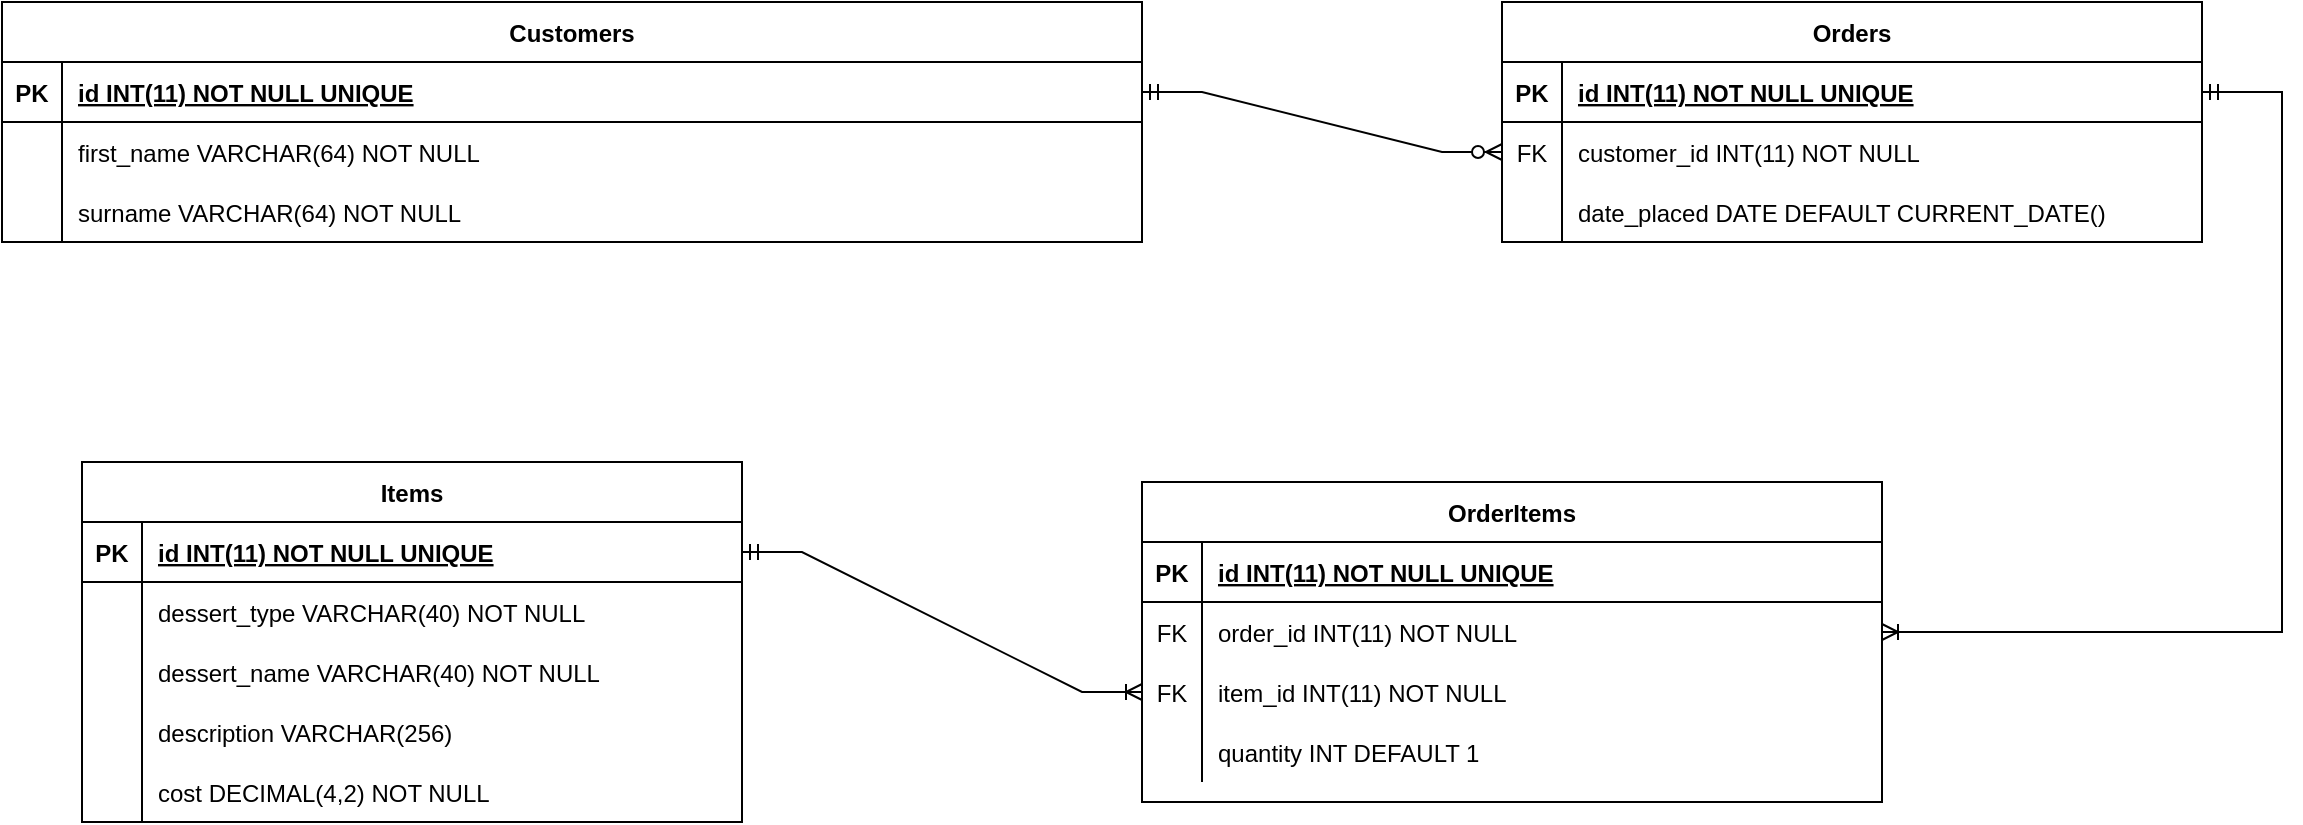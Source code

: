 <mxfile version="17.2.4" type="device"><diagram id="R2lEEEUBdFMjLlhIrx00" name="Page-1"><mxGraphModel dx="2512" dy="882" grid="1" gridSize="10" guides="1" tooltips="1" connect="1" arrows="1" fold="1" page="1" pageScale="1" pageWidth="850" pageHeight="1100" math="0" shadow="0" extFonts="Permanent Marker^https://fonts.googleapis.com/css?family=Permanent+Marker"><root><mxCell id="0"/><mxCell id="1" parent="0"/><mxCell id="C-vyLk0tnHw3VtMMgP7b-23" value="Customers" style="shape=table;startSize=30;container=1;collapsible=1;childLayout=tableLayout;fixedRows=1;rowLines=0;fontStyle=1;align=center;resizeLast=1;" parent="1" vertex="1"><mxGeometry x="-400" y="80" width="570" height="120" as="geometry"/></mxCell><mxCell id="C-vyLk0tnHw3VtMMgP7b-24" value="" style="shape=partialRectangle;collapsible=0;dropTarget=0;pointerEvents=0;fillColor=none;points=[[0,0.5],[1,0.5]];portConstraint=eastwest;top=0;left=0;right=0;bottom=1;" parent="C-vyLk0tnHw3VtMMgP7b-23" vertex="1"><mxGeometry y="30" width="570" height="30" as="geometry"/></mxCell><mxCell id="C-vyLk0tnHw3VtMMgP7b-25" value="PK" style="shape=partialRectangle;overflow=hidden;connectable=0;fillColor=none;top=0;left=0;bottom=0;right=0;fontStyle=1;" parent="C-vyLk0tnHw3VtMMgP7b-24" vertex="1"><mxGeometry width="30" height="30" as="geometry"><mxRectangle width="30" height="30" as="alternateBounds"/></mxGeometry></mxCell><mxCell id="C-vyLk0tnHw3VtMMgP7b-26" value="id INT(11) NOT NULL UNIQUE" style="shape=partialRectangle;overflow=hidden;connectable=0;fillColor=none;top=0;left=0;bottom=0;right=0;align=left;spacingLeft=6;fontStyle=5;" parent="C-vyLk0tnHw3VtMMgP7b-24" vertex="1"><mxGeometry x="30" width="540" height="30" as="geometry"><mxRectangle width="540" height="30" as="alternateBounds"/></mxGeometry></mxCell><mxCell id="C-vyLk0tnHw3VtMMgP7b-27" value="" style="shape=partialRectangle;collapsible=0;dropTarget=0;pointerEvents=0;fillColor=none;points=[[0,0.5],[1,0.5]];portConstraint=eastwest;top=0;left=0;right=0;bottom=0;" parent="C-vyLk0tnHw3VtMMgP7b-23" vertex="1"><mxGeometry y="60" width="570" height="30" as="geometry"/></mxCell><mxCell id="C-vyLk0tnHw3VtMMgP7b-28" value="" style="shape=partialRectangle;overflow=hidden;connectable=0;fillColor=none;top=0;left=0;bottom=0;right=0;" parent="C-vyLk0tnHw3VtMMgP7b-27" vertex="1"><mxGeometry width="30" height="30" as="geometry"><mxRectangle width="30" height="30" as="alternateBounds"/></mxGeometry></mxCell><mxCell id="C-vyLk0tnHw3VtMMgP7b-29" value="first_name VARCHAR(64) NOT NULL" style="shape=partialRectangle;overflow=hidden;connectable=0;fillColor=none;top=0;left=0;bottom=0;right=0;align=left;spacingLeft=6;" parent="C-vyLk0tnHw3VtMMgP7b-27" vertex="1"><mxGeometry x="30" width="540" height="30" as="geometry"><mxRectangle width="540" height="30" as="alternateBounds"/></mxGeometry></mxCell><mxCell id="MfN4ZPJuTMIVRKusEg04-1" style="shape=partialRectangle;collapsible=0;dropTarget=0;pointerEvents=0;fillColor=none;points=[[0,0.5],[1,0.5]];portConstraint=eastwest;top=0;left=0;right=0;bottom=0;" vertex="1" parent="C-vyLk0tnHw3VtMMgP7b-23"><mxGeometry y="90" width="570" height="30" as="geometry"/></mxCell><mxCell id="MfN4ZPJuTMIVRKusEg04-2" style="shape=partialRectangle;overflow=hidden;connectable=0;fillColor=none;top=0;left=0;bottom=0;right=0;" vertex="1" parent="MfN4ZPJuTMIVRKusEg04-1"><mxGeometry width="30" height="30" as="geometry"><mxRectangle width="30" height="30" as="alternateBounds"/></mxGeometry></mxCell><mxCell id="MfN4ZPJuTMIVRKusEg04-3" value="surname VARCHAR(64) NOT NULL" style="shape=partialRectangle;overflow=hidden;connectable=0;fillColor=none;top=0;left=0;bottom=0;right=0;align=left;spacingLeft=6;" vertex="1" parent="MfN4ZPJuTMIVRKusEg04-1"><mxGeometry x="30" width="540" height="30" as="geometry"><mxRectangle width="540" height="30" as="alternateBounds"/></mxGeometry></mxCell><mxCell id="MfN4ZPJuTMIVRKusEg04-4" value="Items" style="shape=table;startSize=30;container=1;collapsible=1;childLayout=tableLayout;fixedRows=1;rowLines=0;fontStyle=1;align=center;resizeLast=1;" vertex="1" parent="1"><mxGeometry x="-360" y="310" width="330" height="180" as="geometry"/></mxCell><mxCell id="MfN4ZPJuTMIVRKusEg04-5" value="" style="shape=tableRow;horizontal=0;startSize=0;swimlaneHead=0;swimlaneBody=0;fillColor=none;collapsible=0;dropTarget=0;points=[[0,0.5],[1,0.5]];portConstraint=eastwest;top=0;left=0;right=0;bottom=1;" vertex="1" parent="MfN4ZPJuTMIVRKusEg04-4"><mxGeometry y="30" width="330" height="30" as="geometry"/></mxCell><mxCell id="MfN4ZPJuTMIVRKusEg04-6" value="PK" style="shape=partialRectangle;connectable=0;fillColor=none;top=0;left=0;bottom=0;right=0;fontStyle=1;overflow=hidden;" vertex="1" parent="MfN4ZPJuTMIVRKusEg04-5"><mxGeometry width="30" height="30" as="geometry"><mxRectangle width="30" height="30" as="alternateBounds"/></mxGeometry></mxCell><mxCell id="MfN4ZPJuTMIVRKusEg04-7" value="id INT(11) NOT NULL UNIQUE" style="shape=partialRectangle;connectable=0;fillColor=none;top=0;left=0;bottom=0;right=0;align=left;spacingLeft=6;fontStyle=5;overflow=hidden;" vertex="1" parent="MfN4ZPJuTMIVRKusEg04-5"><mxGeometry x="30" width="300" height="30" as="geometry"><mxRectangle width="300" height="30" as="alternateBounds"/></mxGeometry></mxCell><mxCell id="MfN4ZPJuTMIVRKusEg04-8" value="" style="shape=tableRow;horizontal=0;startSize=0;swimlaneHead=0;swimlaneBody=0;fillColor=none;collapsible=0;dropTarget=0;points=[[0,0.5],[1,0.5]];portConstraint=eastwest;top=0;left=0;right=0;bottom=0;" vertex="1" parent="MfN4ZPJuTMIVRKusEg04-4"><mxGeometry y="60" width="330" height="30" as="geometry"/></mxCell><mxCell id="MfN4ZPJuTMIVRKusEg04-9" value="" style="shape=partialRectangle;connectable=0;fillColor=none;top=0;left=0;bottom=0;right=0;editable=1;overflow=hidden;" vertex="1" parent="MfN4ZPJuTMIVRKusEg04-8"><mxGeometry width="30" height="30" as="geometry"><mxRectangle width="30" height="30" as="alternateBounds"/></mxGeometry></mxCell><mxCell id="MfN4ZPJuTMIVRKusEg04-10" value="dessert_type VARCHAR(40) NOT NULL" style="shape=partialRectangle;connectable=0;fillColor=none;top=0;left=0;bottom=0;right=0;align=left;spacingLeft=6;overflow=hidden;" vertex="1" parent="MfN4ZPJuTMIVRKusEg04-8"><mxGeometry x="30" width="300" height="30" as="geometry"><mxRectangle width="300" height="30" as="alternateBounds"/></mxGeometry></mxCell><mxCell id="MfN4ZPJuTMIVRKusEg04-11" value="" style="shape=tableRow;horizontal=0;startSize=0;swimlaneHead=0;swimlaneBody=0;fillColor=none;collapsible=0;dropTarget=0;points=[[0,0.5],[1,0.5]];portConstraint=eastwest;top=0;left=0;right=0;bottom=0;" vertex="1" parent="MfN4ZPJuTMIVRKusEg04-4"><mxGeometry y="90" width="330" height="30" as="geometry"/></mxCell><mxCell id="MfN4ZPJuTMIVRKusEg04-12" value="" style="shape=partialRectangle;connectable=0;fillColor=none;top=0;left=0;bottom=0;right=0;editable=1;overflow=hidden;" vertex="1" parent="MfN4ZPJuTMIVRKusEg04-11"><mxGeometry width="30" height="30" as="geometry"><mxRectangle width="30" height="30" as="alternateBounds"/></mxGeometry></mxCell><mxCell id="MfN4ZPJuTMIVRKusEg04-13" value="dessert_name VARCHAR(40) NOT NULL" style="shape=partialRectangle;connectable=0;fillColor=none;top=0;left=0;bottom=0;right=0;align=left;spacingLeft=6;overflow=hidden;" vertex="1" parent="MfN4ZPJuTMIVRKusEg04-11"><mxGeometry x="30" width="300" height="30" as="geometry"><mxRectangle width="300" height="30" as="alternateBounds"/></mxGeometry></mxCell><mxCell id="MfN4ZPJuTMIVRKusEg04-17" style="shape=tableRow;horizontal=0;startSize=0;swimlaneHead=0;swimlaneBody=0;fillColor=none;collapsible=0;dropTarget=0;points=[[0,0.5],[1,0.5]];portConstraint=eastwest;top=0;left=0;right=0;bottom=0;" vertex="1" parent="MfN4ZPJuTMIVRKusEg04-4"><mxGeometry y="120" width="330" height="30" as="geometry"/></mxCell><mxCell id="MfN4ZPJuTMIVRKusEg04-18" style="shape=partialRectangle;connectable=0;fillColor=none;top=0;left=0;bottom=0;right=0;editable=1;overflow=hidden;" vertex="1" parent="MfN4ZPJuTMIVRKusEg04-17"><mxGeometry width="30" height="30" as="geometry"><mxRectangle width="30" height="30" as="alternateBounds"/></mxGeometry></mxCell><mxCell id="MfN4ZPJuTMIVRKusEg04-19" value="description VARCHAR(256)" style="shape=partialRectangle;connectable=0;fillColor=none;top=0;left=0;bottom=0;right=0;align=left;spacingLeft=6;overflow=hidden;" vertex="1" parent="MfN4ZPJuTMIVRKusEg04-17"><mxGeometry x="30" width="300" height="30" as="geometry"><mxRectangle width="300" height="30" as="alternateBounds"/></mxGeometry></mxCell><mxCell id="MfN4ZPJuTMIVRKusEg04-14" value="" style="shape=tableRow;horizontal=0;startSize=0;swimlaneHead=0;swimlaneBody=0;fillColor=none;collapsible=0;dropTarget=0;points=[[0,0.5],[1,0.5]];portConstraint=eastwest;top=0;left=0;right=0;bottom=0;" vertex="1" parent="MfN4ZPJuTMIVRKusEg04-4"><mxGeometry y="150" width="330" height="30" as="geometry"/></mxCell><mxCell id="MfN4ZPJuTMIVRKusEg04-15" value="" style="shape=partialRectangle;connectable=0;fillColor=none;top=0;left=0;bottom=0;right=0;editable=1;overflow=hidden;" vertex="1" parent="MfN4ZPJuTMIVRKusEg04-14"><mxGeometry width="30" height="30" as="geometry"><mxRectangle width="30" height="30" as="alternateBounds"/></mxGeometry></mxCell><mxCell id="MfN4ZPJuTMIVRKusEg04-16" value="cost DECIMAL(4,2) NOT NULL" style="shape=partialRectangle;connectable=0;fillColor=none;top=0;left=0;bottom=0;right=0;align=left;spacingLeft=6;overflow=hidden;" vertex="1" parent="MfN4ZPJuTMIVRKusEg04-14"><mxGeometry x="30" width="300" height="30" as="geometry"><mxRectangle width="300" height="30" as="alternateBounds"/></mxGeometry></mxCell><mxCell id="MfN4ZPJuTMIVRKusEg04-20" value="OrderItems" style="shape=table;startSize=30;container=1;collapsible=1;childLayout=tableLayout;fixedRows=1;rowLines=0;fontStyle=1;align=center;resizeLast=1;" vertex="1" parent="1"><mxGeometry x="170" y="320" width="370" height="160" as="geometry"/></mxCell><mxCell id="MfN4ZPJuTMIVRKusEg04-21" value="" style="shape=tableRow;horizontal=0;startSize=0;swimlaneHead=0;swimlaneBody=0;fillColor=none;collapsible=0;dropTarget=0;points=[[0,0.5],[1,0.5]];portConstraint=eastwest;top=0;left=0;right=0;bottom=1;" vertex="1" parent="MfN4ZPJuTMIVRKusEg04-20"><mxGeometry y="30" width="370" height="30" as="geometry"/></mxCell><mxCell id="MfN4ZPJuTMIVRKusEg04-22" value="PK" style="shape=partialRectangle;connectable=0;fillColor=none;top=0;left=0;bottom=0;right=0;fontStyle=1;overflow=hidden;" vertex="1" parent="MfN4ZPJuTMIVRKusEg04-21"><mxGeometry width="30" height="30" as="geometry"><mxRectangle width="30" height="30" as="alternateBounds"/></mxGeometry></mxCell><mxCell id="MfN4ZPJuTMIVRKusEg04-23" value="id INT(11) NOT NULL UNIQUE" style="shape=partialRectangle;connectable=0;fillColor=none;top=0;left=0;bottom=0;right=0;align=left;spacingLeft=6;fontStyle=5;overflow=hidden;" vertex="1" parent="MfN4ZPJuTMIVRKusEg04-21"><mxGeometry x="30" width="340" height="30" as="geometry"><mxRectangle width="340" height="30" as="alternateBounds"/></mxGeometry></mxCell><mxCell id="MfN4ZPJuTMIVRKusEg04-24" value="" style="shape=tableRow;horizontal=0;startSize=0;swimlaneHead=0;swimlaneBody=0;fillColor=none;collapsible=0;dropTarget=0;points=[[0,0.5],[1,0.5]];portConstraint=eastwest;top=0;left=0;right=0;bottom=0;" vertex="1" parent="MfN4ZPJuTMIVRKusEg04-20"><mxGeometry y="60" width="370" height="30" as="geometry"/></mxCell><mxCell id="MfN4ZPJuTMIVRKusEg04-25" value="FK" style="shape=partialRectangle;connectable=0;fillColor=none;top=0;left=0;bottom=0;right=0;editable=1;overflow=hidden;" vertex="1" parent="MfN4ZPJuTMIVRKusEg04-24"><mxGeometry width="30" height="30" as="geometry"><mxRectangle width="30" height="30" as="alternateBounds"/></mxGeometry></mxCell><mxCell id="MfN4ZPJuTMIVRKusEg04-26" value="order_id INT(11) NOT NULL" style="shape=partialRectangle;connectable=0;fillColor=none;top=0;left=0;bottom=0;right=0;align=left;spacingLeft=6;overflow=hidden;" vertex="1" parent="MfN4ZPJuTMIVRKusEg04-24"><mxGeometry x="30" width="340" height="30" as="geometry"><mxRectangle width="340" height="30" as="alternateBounds"/></mxGeometry></mxCell><mxCell id="MfN4ZPJuTMIVRKusEg04-27" value="" style="shape=tableRow;horizontal=0;startSize=0;swimlaneHead=0;swimlaneBody=0;fillColor=none;collapsible=0;dropTarget=0;points=[[0,0.5],[1,0.5]];portConstraint=eastwest;top=0;left=0;right=0;bottom=0;" vertex="1" parent="MfN4ZPJuTMIVRKusEg04-20"><mxGeometry y="90" width="370" height="30" as="geometry"/></mxCell><mxCell id="MfN4ZPJuTMIVRKusEg04-28" value="FK" style="shape=partialRectangle;connectable=0;fillColor=none;top=0;left=0;bottom=0;right=0;editable=1;overflow=hidden;" vertex="1" parent="MfN4ZPJuTMIVRKusEg04-27"><mxGeometry width="30" height="30" as="geometry"><mxRectangle width="30" height="30" as="alternateBounds"/></mxGeometry></mxCell><mxCell id="MfN4ZPJuTMIVRKusEg04-29" value="item_id INT(11) NOT NULL" style="shape=partialRectangle;connectable=0;fillColor=none;top=0;left=0;bottom=0;right=0;align=left;spacingLeft=6;overflow=hidden;" vertex="1" parent="MfN4ZPJuTMIVRKusEg04-27"><mxGeometry x="30" width="340" height="30" as="geometry"><mxRectangle width="340" height="30" as="alternateBounds"/></mxGeometry></mxCell><mxCell id="MfN4ZPJuTMIVRKusEg04-30" value="" style="shape=tableRow;horizontal=0;startSize=0;swimlaneHead=0;swimlaneBody=0;fillColor=none;collapsible=0;dropTarget=0;points=[[0,0.5],[1,0.5]];portConstraint=eastwest;top=0;left=0;right=0;bottom=0;" vertex="1" parent="MfN4ZPJuTMIVRKusEg04-20"><mxGeometry y="120" width="370" height="30" as="geometry"/></mxCell><mxCell id="MfN4ZPJuTMIVRKusEg04-31" value="" style="shape=partialRectangle;connectable=0;fillColor=none;top=0;left=0;bottom=0;right=0;editable=1;overflow=hidden;" vertex="1" parent="MfN4ZPJuTMIVRKusEg04-30"><mxGeometry width="30" height="30" as="geometry"><mxRectangle width="30" height="30" as="alternateBounds"/></mxGeometry></mxCell><mxCell id="MfN4ZPJuTMIVRKusEg04-32" value="quantity INT DEFAULT 1" style="shape=partialRectangle;connectable=0;fillColor=none;top=0;left=0;bottom=0;right=0;align=left;spacingLeft=6;overflow=hidden;" vertex="1" parent="MfN4ZPJuTMIVRKusEg04-30"><mxGeometry x="30" width="340" height="30" as="geometry"><mxRectangle width="340" height="30" as="alternateBounds"/></mxGeometry></mxCell><mxCell id="MfN4ZPJuTMIVRKusEg04-33" value="Orders" style="shape=table;startSize=30;container=1;collapsible=1;childLayout=tableLayout;fixedRows=1;rowLines=0;fontStyle=1;align=center;resizeLast=1;" vertex="1" parent="1"><mxGeometry x="350" y="80" width="350" height="120" as="geometry"/></mxCell><mxCell id="MfN4ZPJuTMIVRKusEg04-34" value="" style="shape=tableRow;horizontal=0;startSize=0;swimlaneHead=0;swimlaneBody=0;fillColor=none;collapsible=0;dropTarget=0;points=[[0,0.5],[1,0.5]];portConstraint=eastwest;top=0;left=0;right=0;bottom=1;" vertex="1" parent="MfN4ZPJuTMIVRKusEg04-33"><mxGeometry y="30" width="350" height="30" as="geometry"/></mxCell><mxCell id="MfN4ZPJuTMIVRKusEg04-35" value="PK" style="shape=partialRectangle;connectable=0;fillColor=none;top=0;left=0;bottom=0;right=0;fontStyle=1;overflow=hidden;" vertex="1" parent="MfN4ZPJuTMIVRKusEg04-34"><mxGeometry width="30" height="30" as="geometry"><mxRectangle width="30" height="30" as="alternateBounds"/></mxGeometry></mxCell><mxCell id="MfN4ZPJuTMIVRKusEg04-36" value="id INT(11) NOT NULL UNIQUE" style="shape=partialRectangle;connectable=0;fillColor=none;top=0;left=0;bottom=0;right=0;align=left;spacingLeft=6;fontStyle=5;overflow=hidden;" vertex="1" parent="MfN4ZPJuTMIVRKusEg04-34"><mxGeometry x="30" width="320" height="30" as="geometry"><mxRectangle width="320" height="30" as="alternateBounds"/></mxGeometry></mxCell><mxCell id="MfN4ZPJuTMIVRKusEg04-37" value="" style="shape=tableRow;horizontal=0;startSize=0;swimlaneHead=0;swimlaneBody=0;fillColor=none;collapsible=0;dropTarget=0;points=[[0,0.5],[1,0.5]];portConstraint=eastwest;top=0;left=0;right=0;bottom=0;" vertex="1" parent="MfN4ZPJuTMIVRKusEg04-33"><mxGeometry y="60" width="350" height="30" as="geometry"/></mxCell><mxCell id="MfN4ZPJuTMIVRKusEg04-38" value="FK" style="shape=partialRectangle;connectable=0;fillColor=none;top=0;left=0;bottom=0;right=0;editable=1;overflow=hidden;" vertex="1" parent="MfN4ZPJuTMIVRKusEg04-37"><mxGeometry width="30" height="30" as="geometry"><mxRectangle width="30" height="30" as="alternateBounds"/></mxGeometry></mxCell><mxCell id="MfN4ZPJuTMIVRKusEg04-39" value="customer_id INT(11) NOT NULL" style="shape=partialRectangle;connectable=0;fillColor=none;top=0;left=0;bottom=0;right=0;align=left;spacingLeft=6;overflow=hidden;" vertex="1" parent="MfN4ZPJuTMIVRKusEg04-37"><mxGeometry x="30" width="320" height="30" as="geometry"><mxRectangle width="320" height="30" as="alternateBounds"/></mxGeometry></mxCell><mxCell id="MfN4ZPJuTMIVRKusEg04-40" value="" style="shape=tableRow;horizontal=0;startSize=0;swimlaneHead=0;swimlaneBody=0;fillColor=none;collapsible=0;dropTarget=0;points=[[0,0.5],[1,0.5]];portConstraint=eastwest;top=0;left=0;right=0;bottom=0;" vertex="1" parent="MfN4ZPJuTMIVRKusEg04-33"><mxGeometry y="90" width="350" height="30" as="geometry"/></mxCell><mxCell id="MfN4ZPJuTMIVRKusEg04-41" value="" style="shape=partialRectangle;connectable=0;fillColor=none;top=0;left=0;bottom=0;right=0;editable=1;overflow=hidden;" vertex="1" parent="MfN4ZPJuTMIVRKusEg04-40"><mxGeometry width="30" height="30" as="geometry"><mxRectangle width="30" height="30" as="alternateBounds"/></mxGeometry></mxCell><mxCell id="MfN4ZPJuTMIVRKusEg04-42" value="date_placed DATE DEFAULT CURRENT_DATE()" style="shape=partialRectangle;connectable=0;fillColor=none;top=0;left=0;bottom=0;right=0;align=left;spacingLeft=6;overflow=hidden;" vertex="1" parent="MfN4ZPJuTMIVRKusEg04-40"><mxGeometry x="30" width="320" height="30" as="geometry"><mxRectangle width="320" height="30" as="alternateBounds"/></mxGeometry></mxCell><mxCell id="MfN4ZPJuTMIVRKusEg04-46" value="" style="edgeStyle=entityRelationEdgeStyle;fontSize=12;html=1;endArrow=ERzeroToMany;startArrow=ERmandOne;rounded=0;exitX=1;exitY=0.5;exitDx=0;exitDy=0;entryX=0;entryY=0.5;entryDx=0;entryDy=0;" edge="1" parent="1" source="C-vyLk0tnHw3VtMMgP7b-24" target="MfN4ZPJuTMIVRKusEg04-37"><mxGeometry width="100" height="100" relative="1" as="geometry"><mxPoint x="370" y="500" as="sourcePoint"/><mxPoint x="470" y="400" as="targetPoint"/></mxGeometry></mxCell><mxCell id="MfN4ZPJuTMIVRKusEg04-47" value="" style="edgeStyle=elbowEdgeStyle;fontSize=12;html=1;endArrow=ERoneToMany;startArrow=ERmandOne;rounded=0;exitX=1;exitY=0.5;exitDx=0;exitDy=0;entryX=1;entryY=0.5;entryDx=0;entryDy=0;" edge="1" parent="1" source="MfN4ZPJuTMIVRKusEg04-34" target="MfN4ZPJuTMIVRKusEg04-24"><mxGeometry width="100" height="100" relative="1" as="geometry"><mxPoint x="370" y="500" as="sourcePoint"/><mxPoint x="470" y="400" as="targetPoint"/><Array as="points"><mxPoint x="740" y="240"/></Array></mxGeometry></mxCell><mxCell id="MfN4ZPJuTMIVRKusEg04-49" value="" style="edgeStyle=entityRelationEdgeStyle;fontSize=12;html=1;endArrow=ERoneToMany;startArrow=ERmandOne;rounded=0;entryX=0;entryY=0.5;entryDx=0;entryDy=0;exitX=1;exitY=0.5;exitDx=0;exitDy=0;" edge="1" parent="1" source="MfN4ZPJuTMIVRKusEg04-5" target="MfN4ZPJuTMIVRKusEg04-27"><mxGeometry width="100" height="100" relative="1" as="geometry"><mxPoint x="140" y="540" as="sourcePoint"/><mxPoint x="80" y="390" as="targetPoint"/></mxGeometry></mxCell></root></mxGraphModel></diagram></mxfile>